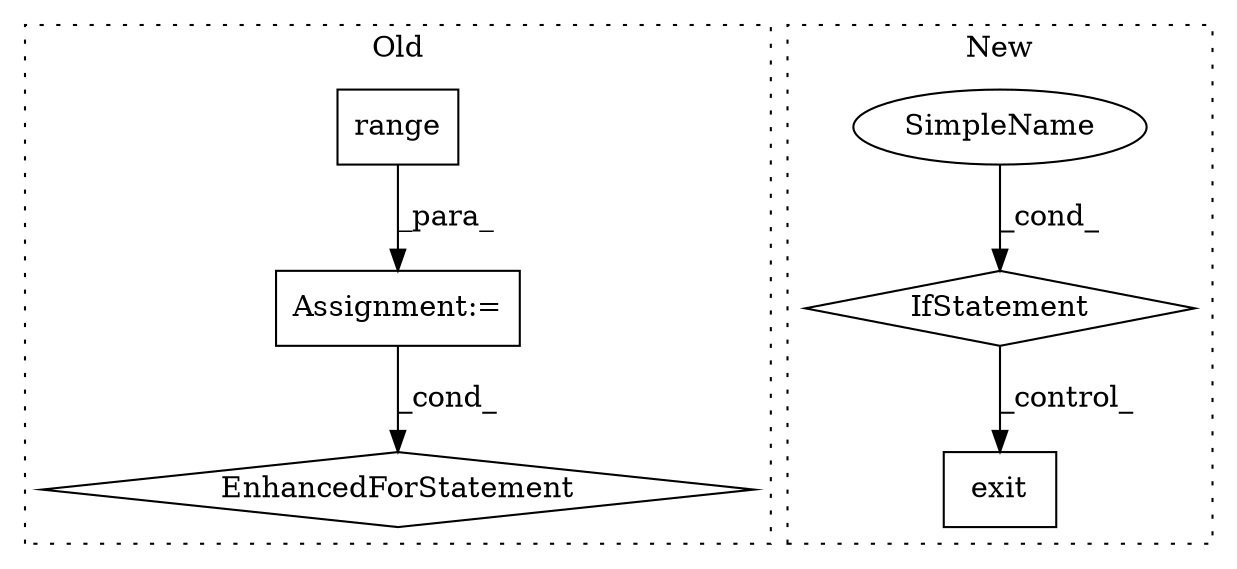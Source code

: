 digraph G {
subgraph cluster0 {
1 [label="range" a="32" s="1255,1285" l="6,1" shape="box"];
5 [label="Assignment:=" a="7" s="1194,1286" l="53,2" shape="box"];
6 [label="EnhancedForStatement" a="70" s="1194,1286" l="53,2" shape="diamond"];
label = "Old";
style="dotted";
}
subgraph cluster1 {
2 [label="exit" a="32" s="1092,1204" l="5,2" shape="box"];
3 [label="IfStatement" a="25" s="1056,1076" l="4,2" shape="diamond"];
4 [label="SimpleName" a="42" s="" l="" shape="ellipse"];
label = "New";
style="dotted";
}
1 -> 5 [label="_para_"];
3 -> 2 [label="_control_"];
4 -> 3 [label="_cond_"];
5 -> 6 [label="_cond_"];
}
